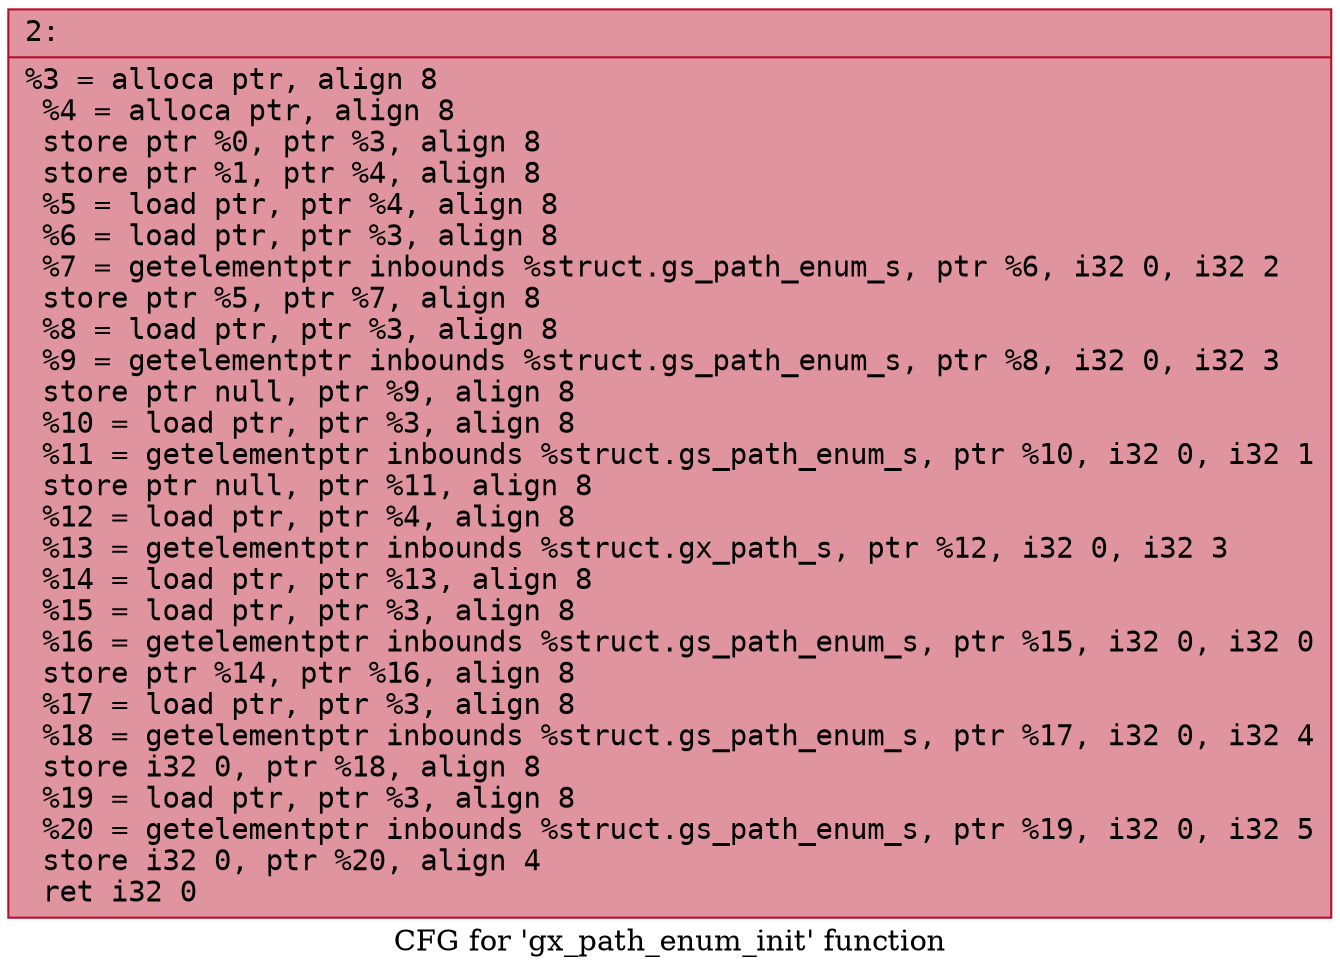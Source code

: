 digraph "CFG for 'gx_path_enum_init' function" {
	label="CFG for 'gx_path_enum_init' function";

	Node0x600000871630 [shape=record,color="#b70d28ff", style=filled, fillcolor="#b70d2870" fontname="Courier",label="{2:\l|  %3 = alloca ptr, align 8\l  %4 = alloca ptr, align 8\l  store ptr %0, ptr %3, align 8\l  store ptr %1, ptr %4, align 8\l  %5 = load ptr, ptr %4, align 8\l  %6 = load ptr, ptr %3, align 8\l  %7 = getelementptr inbounds %struct.gs_path_enum_s, ptr %6, i32 0, i32 2\l  store ptr %5, ptr %7, align 8\l  %8 = load ptr, ptr %3, align 8\l  %9 = getelementptr inbounds %struct.gs_path_enum_s, ptr %8, i32 0, i32 3\l  store ptr null, ptr %9, align 8\l  %10 = load ptr, ptr %3, align 8\l  %11 = getelementptr inbounds %struct.gs_path_enum_s, ptr %10, i32 0, i32 1\l  store ptr null, ptr %11, align 8\l  %12 = load ptr, ptr %4, align 8\l  %13 = getelementptr inbounds %struct.gx_path_s, ptr %12, i32 0, i32 3\l  %14 = load ptr, ptr %13, align 8\l  %15 = load ptr, ptr %3, align 8\l  %16 = getelementptr inbounds %struct.gs_path_enum_s, ptr %15, i32 0, i32 0\l  store ptr %14, ptr %16, align 8\l  %17 = load ptr, ptr %3, align 8\l  %18 = getelementptr inbounds %struct.gs_path_enum_s, ptr %17, i32 0, i32 4\l  store i32 0, ptr %18, align 8\l  %19 = load ptr, ptr %3, align 8\l  %20 = getelementptr inbounds %struct.gs_path_enum_s, ptr %19, i32 0, i32 5\l  store i32 0, ptr %20, align 4\l  ret i32 0\l}"];
}
